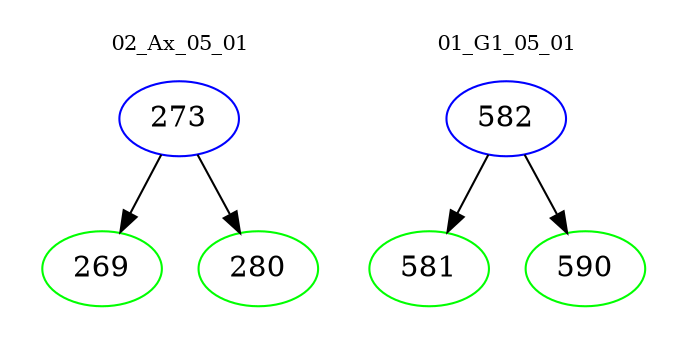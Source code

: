 digraph{
subgraph cluster_0 {
color = white
label = "02_Ax_05_01";
fontsize=10;
T0_273 [label="273", color="blue"]
T0_273 -> T0_269 [color="black"]
T0_269 [label="269", color="green"]
T0_273 -> T0_280 [color="black"]
T0_280 [label="280", color="green"]
}
subgraph cluster_1 {
color = white
label = "01_G1_05_01";
fontsize=10;
T1_582 [label="582", color="blue"]
T1_582 -> T1_581 [color="black"]
T1_581 [label="581", color="green"]
T1_582 -> T1_590 [color="black"]
T1_590 [label="590", color="green"]
}
}
